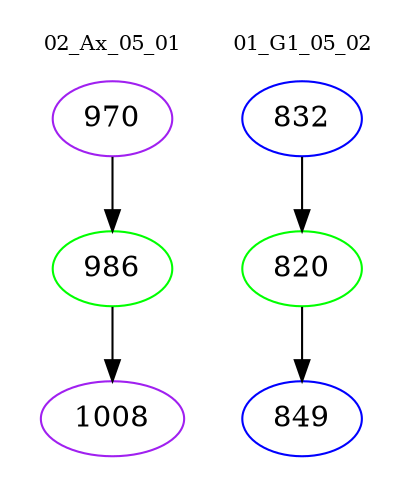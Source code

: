 digraph{
subgraph cluster_0 {
color = white
label = "02_Ax_05_01";
fontsize=10;
T0_970 [label="970", color="purple"]
T0_970 -> T0_986 [color="black"]
T0_986 [label="986", color="green"]
T0_986 -> T0_1008 [color="black"]
T0_1008 [label="1008", color="purple"]
}
subgraph cluster_1 {
color = white
label = "01_G1_05_02";
fontsize=10;
T1_832 [label="832", color="blue"]
T1_832 -> T1_820 [color="black"]
T1_820 [label="820", color="green"]
T1_820 -> T1_849 [color="black"]
T1_849 [label="849", color="blue"]
}
}
